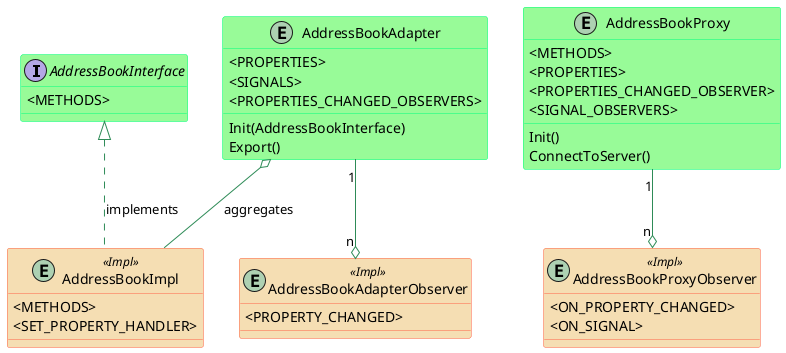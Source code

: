 @startuml
skinparam class {
BackgroundColor PaleGreen
ArrowColor SeaGreen
BorderColor SpringGreen
BackgroundColor<<Impl>> Wheat
BorderColor<<Impl>> Tomato
}

interface AddressBookInterface {
 <METHODS> 
}

entity AddressBookAdapter {
 Init(AddressBookInterface)
 Export()
 <PROPERTIES>
 <SIGNALS>
 <PROPERTIES_CHANGED_OBSERVERS>
}

entity AddressBookAdapterObserver <<Impl>> {
 <PROPERTY_CHANGED>
}

entity AddressBookProxy {
 Init()
 ConnectToServer()
 <METHODS>
 <PROPERTIES>
 <PROPERTIES_CHANGED_OBSERVER>
 <SIGNAL_OBSERVERS>
}

entity AddressBookProxyObserver <<Impl>> {
 <ON_PROPERTY_CHANGED>
 <ON_SIGNAL>
}

entity AddressBookImpl <<Impl>> {
 <METHODS>
 <SET_PROPERTY_HANDLER>
}
AddressBookInterface <|.. AddressBookImpl : implements
AddressBookAdapter o-- AddressBookImpl: aggregates

AddressBookProxy "1" --o "n" AddressBookProxyObserver
AddressBookAdapter "1" --o "n" AddressBookAdapterObserver

@enduml